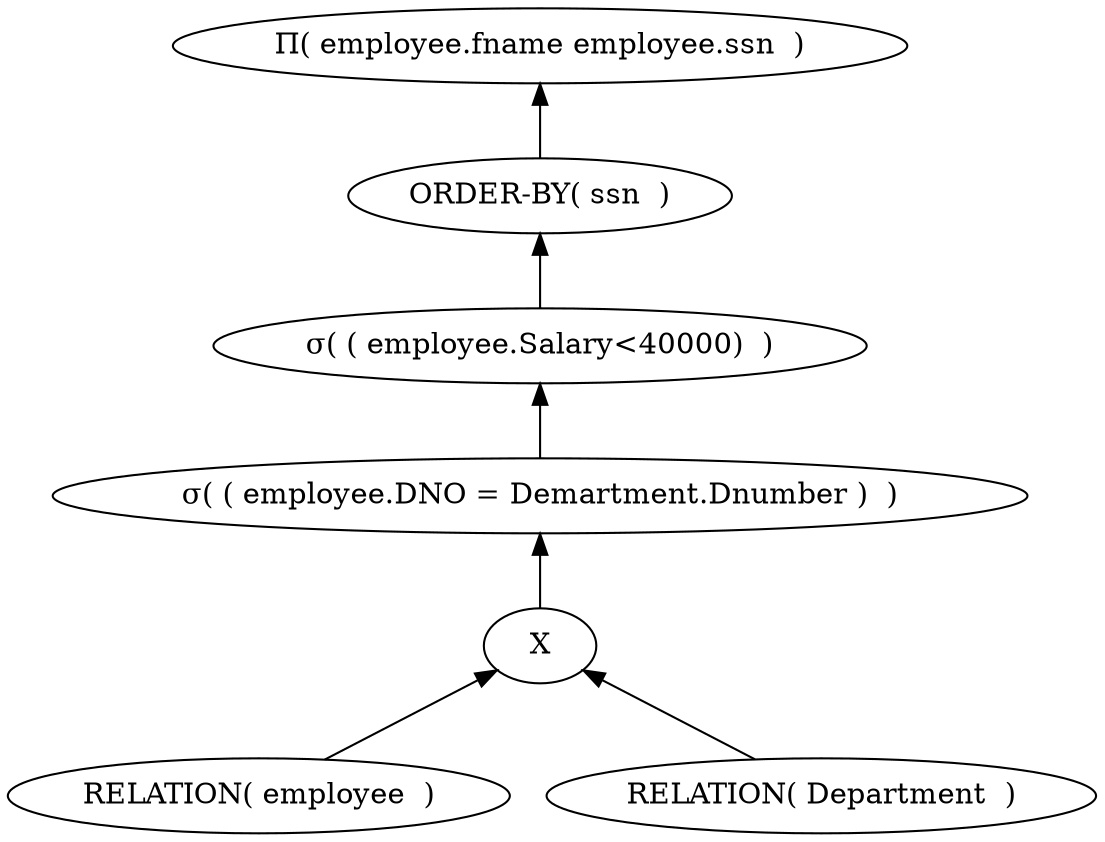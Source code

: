 digraph G {
edge [dir=back]
node1[ label = "&#928;( employee.fname employee.ssn  )"]
node2[ label = "ORDER-BY( ssn  )" ]
node1->node2
node3[ label = "&#963;( ( employee.Salary<40000)  )" ]
node2->node3
node4[ label = "&#963;( ( employee.DNO = Demartment.Dnumber )  )" ]
node3->node4
node5[ label = "X"]
node4->node5
node6[ label = "RELATION( employee  )" ]
node5->node6
node7[ label = "RELATION( Department  )" ]
node5->node7
}
